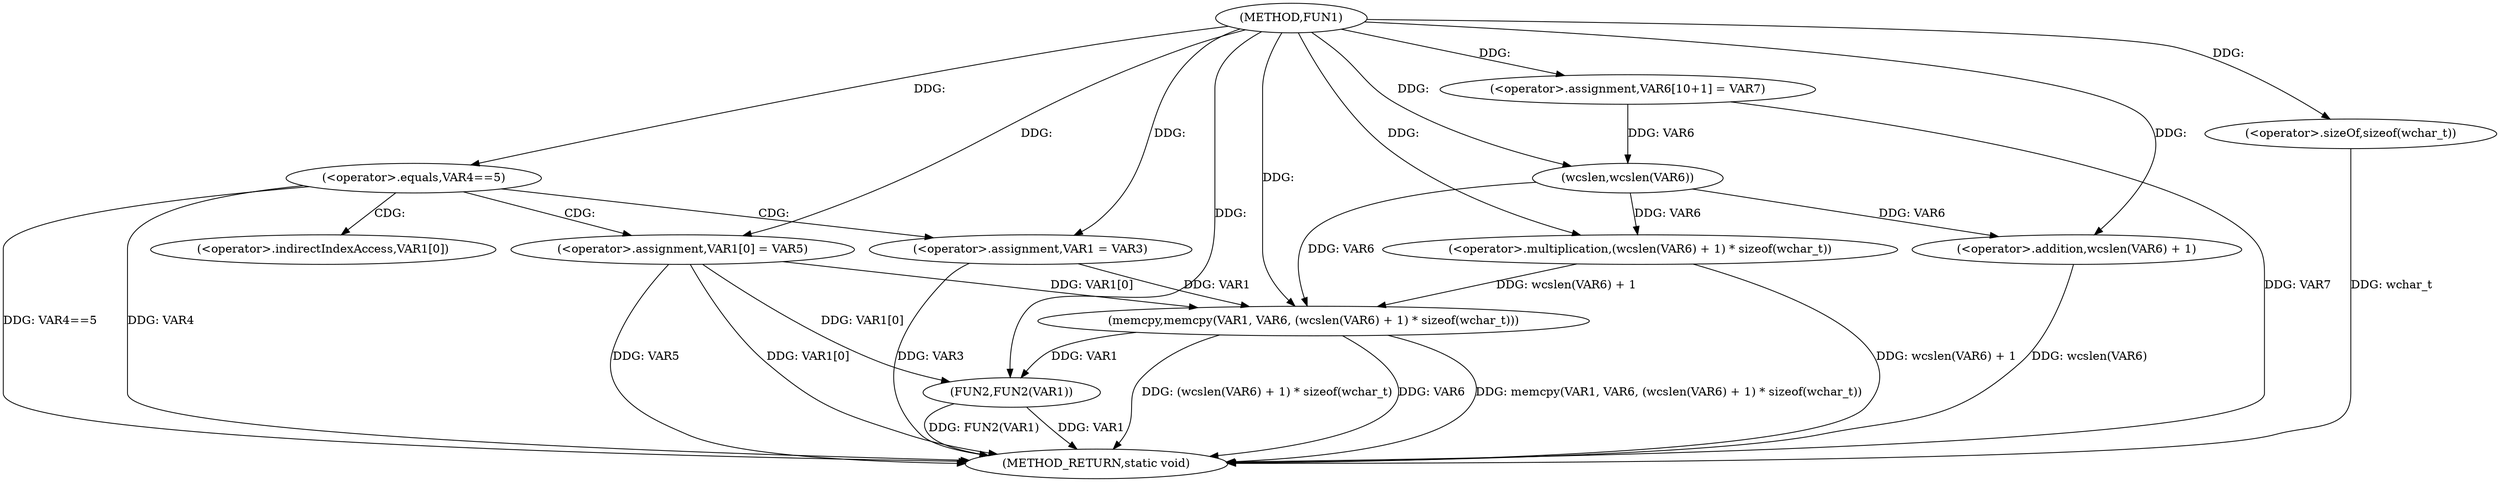 digraph FUN1 {  
"1000100" [label = "(METHOD,FUN1)" ]
"1000135" [label = "(METHOD_RETURN,static void)" ]
"1000106" [label = "(<operator>.equals,VAR4==5)" ]
"1000110" [label = "(<operator>.assignment,VAR1 = VAR3)" ]
"1000113" [label = "(<operator>.assignment,VAR1[0] = VAR5)" ]
"1000120" [label = "(<operator>.assignment,VAR6[10+1] = VAR7)" ]
"1000123" [label = "(memcpy,memcpy(VAR1, VAR6, (wcslen(VAR6) + 1) * sizeof(wchar_t)))" ]
"1000126" [label = "(<operator>.multiplication,(wcslen(VAR6) + 1) * sizeof(wchar_t))" ]
"1000127" [label = "(<operator>.addition,wcslen(VAR6) + 1)" ]
"1000128" [label = "(wcslen,wcslen(VAR6))" ]
"1000131" [label = "(<operator>.sizeOf,sizeof(wchar_t))" ]
"1000133" [label = "(FUN2,FUN2(VAR1))" ]
"1000114" [label = "(<operator>.indirectIndexAccess,VAR1[0])" ]
  "1000113" -> "1000135"  [ label = "DDG: VAR5"] 
  "1000123" -> "1000135"  [ label = "DDG: (wcslen(VAR6) + 1) * sizeof(wchar_t)"] 
  "1000123" -> "1000135"  [ label = "DDG: VAR6"] 
  "1000106" -> "1000135"  [ label = "DDG: VAR4"] 
  "1000113" -> "1000135"  [ label = "DDG: VAR1[0]"] 
  "1000133" -> "1000135"  [ label = "DDG: VAR1"] 
  "1000126" -> "1000135"  [ label = "DDG: wcslen(VAR6) + 1"] 
  "1000120" -> "1000135"  [ label = "DDG: VAR7"] 
  "1000127" -> "1000135"  [ label = "DDG: wcslen(VAR6)"] 
  "1000106" -> "1000135"  [ label = "DDG: VAR4==5"] 
  "1000123" -> "1000135"  [ label = "DDG: memcpy(VAR1, VAR6, (wcslen(VAR6) + 1) * sizeof(wchar_t))"] 
  "1000131" -> "1000135"  [ label = "DDG: wchar_t"] 
  "1000133" -> "1000135"  [ label = "DDG: FUN2(VAR1)"] 
  "1000110" -> "1000135"  [ label = "DDG: VAR3"] 
  "1000100" -> "1000106"  [ label = "DDG: "] 
  "1000100" -> "1000110"  [ label = "DDG: "] 
  "1000100" -> "1000113"  [ label = "DDG: "] 
  "1000100" -> "1000120"  [ label = "DDG: "] 
  "1000113" -> "1000123"  [ label = "DDG: VAR1[0]"] 
  "1000110" -> "1000123"  [ label = "DDG: VAR1"] 
  "1000100" -> "1000123"  [ label = "DDG: "] 
  "1000128" -> "1000123"  [ label = "DDG: VAR6"] 
  "1000126" -> "1000123"  [ label = "DDG: wcslen(VAR6) + 1"] 
  "1000128" -> "1000126"  [ label = "DDG: VAR6"] 
  "1000100" -> "1000126"  [ label = "DDG: "] 
  "1000128" -> "1000127"  [ label = "DDG: VAR6"] 
  "1000120" -> "1000128"  [ label = "DDG: VAR6"] 
  "1000100" -> "1000128"  [ label = "DDG: "] 
  "1000100" -> "1000127"  [ label = "DDG: "] 
  "1000100" -> "1000131"  [ label = "DDG: "] 
  "1000113" -> "1000133"  [ label = "DDG: VAR1[0]"] 
  "1000123" -> "1000133"  [ label = "DDG: VAR1"] 
  "1000100" -> "1000133"  [ label = "DDG: "] 
  "1000106" -> "1000110"  [ label = "CDG: "] 
  "1000106" -> "1000113"  [ label = "CDG: "] 
  "1000106" -> "1000114"  [ label = "CDG: "] 
}

